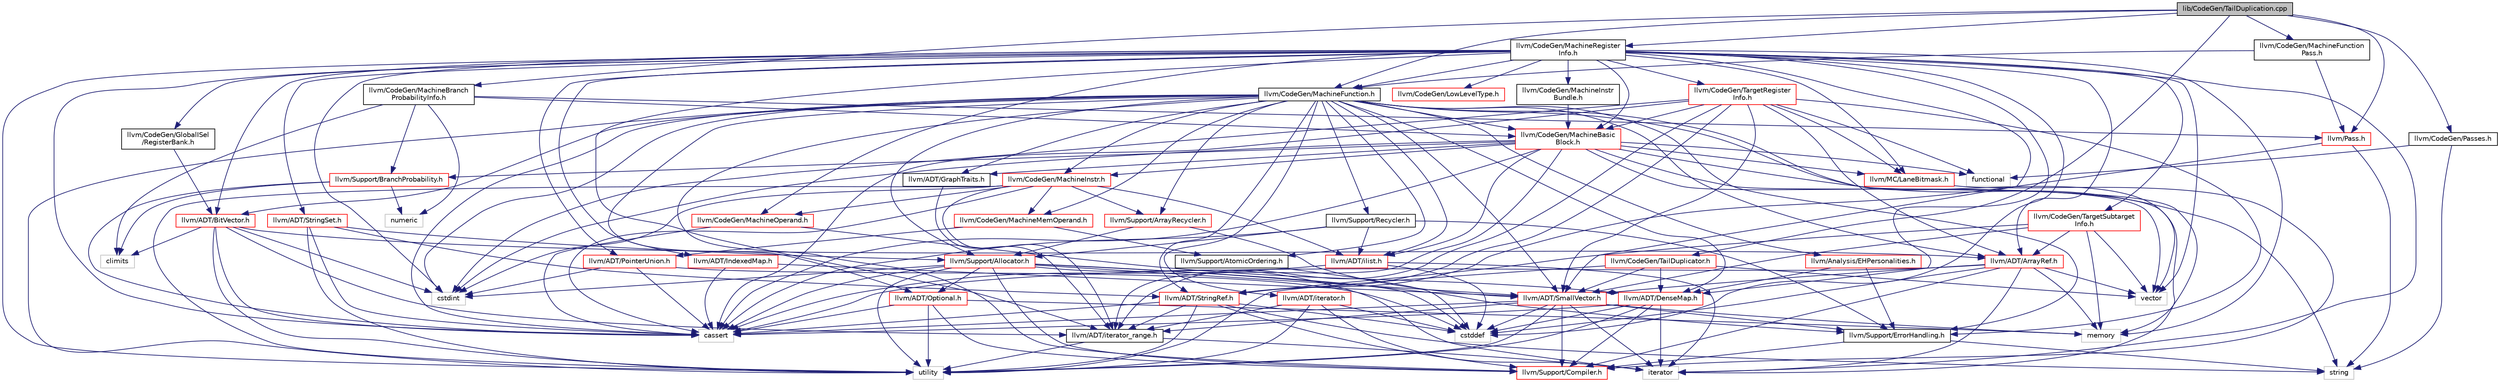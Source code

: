 digraph "lib/CodeGen/TailDuplication.cpp"
{
 // LATEX_PDF_SIZE
  bgcolor="transparent";
  edge [fontname="Helvetica",fontsize="10",labelfontname="Helvetica",labelfontsize="10"];
  node [fontname="Helvetica",fontsize="10",shape="box"];
  Node1 [label="lib/CodeGen/TailDuplication.cpp",height=0.2,width=0.4,color="black", fillcolor="grey75", style="filled", fontcolor="black",tooltip=" "];
  Node1 -> Node2 [color="midnightblue",fontsize="10",style="solid",fontname="Helvetica"];
  Node2 [label="llvm/CodeGen/MachineBranch\lProbabilityInfo.h",height=0.2,width=0.4,color="black",URL="$MachineBranchProbabilityInfo_8h.html",tooltip=" "];
  Node2 -> Node3 [color="midnightblue",fontsize="10",style="solid",fontname="Helvetica"];
  Node3 [label="llvm/CodeGen/MachineBasic\lBlock.h",height=0.2,width=0.4,color="red",URL="$MachineBasicBlock_8h.html",tooltip=" "];
  Node3 -> Node4 [color="midnightblue",fontsize="10",style="solid",fontname="Helvetica"];
  Node4 [label="llvm/ADT/GraphTraits.h",height=0.2,width=0.4,color="black",URL="$GraphTraits_8h.html",tooltip=" "];
  Node4 -> Node5 [color="midnightblue",fontsize="10",style="solid",fontname="Helvetica"];
  Node5 [label="llvm/ADT/iterator_range.h",height=0.2,width=0.4,color="black",URL="$iterator__range_8h.html",tooltip="This provides a very simple, boring adaptor for a begin and end iterator into a range type."];
  Node5 -> Node6 [color="midnightblue",fontsize="10",style="solid",fontname="Helvetica"];
  Node6 [label="iterator",height=0.2,width=0.4,color="grey75",tooltip=" "];
  Node5 -> Node7 [color="midnightblue",fontsize="10",style="solid",fontname="Helvetica"];
  Node7 [label="utility",height=0.2,width=0.4,color="grey75",tooltip=" "];
  Node3 -> Node8 [color="midnightblue",fontsize="10",style="solid",fontname="Helvetica"];
  Node8 [label="llvm/ADT/ilist.h",height=0.2,width=0.4,color="red",URL="$ilist_8h.html",tooltip=" "];
  Node8 -> Node27 [color="midnightblue",fontsize="10",style="solid",fontname="Helvetica"];
  Node27 [label="cassert",height=0.2,width=0.4,color="grey75",tooltip=" "];
  Node8 -> Node34 [color="midnightblue",fontsize="10",style="solid",fontname="Helvetica"];
  Node34 [label="cstddef",height=0.2,width=0.4,color="grey75",tooltip=" "];
  Node8 -> Node6 [color="midnightblue",fontsize="10",style="solid",fontname="Helvetica"];
  Node3 -> Node5 [color="midnightblue",fontsize="10",style="solid",fontname="Helvetica"];
  Node3 -> Node37 [color="midnightblue",fontsize="10",style="solid",fontname="Helvetica"];
  Node37 [label="llvm/CodeGen/MachineInstr.h",height=0.2,width=0.4,color="red",URL="$MachineInstr_8h.html",tooltip=" "];
  Node37 -> Node8 [color="midnightblue",fontsize="10",style="solid",fontname="Helvetica"];
  Node37 -> Node5 [color="midnightblue",fontsize="10",style="solid",fontname="Helvetica"];
  Node37 -> Node155 [color="midnightblue",fontsize="10",style="solid",fontname="Helvetica"];
  Node155 [label="llvm/CodeGen/MachineMemOperand.h",height=0.2,width=0.4,color="red",URL="$MachineMemOperand_8h.html",tooltip=" "];
  Node155 -> Node86 [color="midnightblue",fontsize="10",style="solid",fontname="Helvetica"];
  Node86 [label="llvm/ADT/PointerUnion.h",height=0.2,width=0.4,color="red",URL="$PointerUnion_8h.html",tooltip=" "];
  Node86 -> Node27 [color="midnightblue",fontsize="10",style="solid",fontname="Helvetica"];
  Node86 -> Node34 [color="midnightblue",fontsize="10",style="solid",fontname="Helvetica"];
  Node86 -> Node28 [color="midnightblue",fontsize="10",style="solid",fontname="Helvetica"];
  Node28 [label="cstdint",height=0.2,width=0.4,color="grey75",tooltip=" "];
  Node155 -> Node122 [color="midnightblue",fontsize="10",style="solid",fontname="Helvetica"];
  Node122 [label="llvm/Support/AtomicOrdering.h",height=0.2,width=0.4,color="black",URL="$AtomicOrdering_8h.html",tooltip="Atomic ordering constants."];
  Node122 -> Node34 [color="midnightblue",fontsize="10",style="solid",fontname="Helvetica"];
  Node37 -> Node162 [color="midnightblue",fontsize="10",style="solid",fontname="Helvetica"];
  Node162 [label="llvm/CodeGen/MachineOperand.h",height=0.2,width=0.4,color="red",URL="$MachineOperand_8h.html",tooltip=" "];
  Node162 -> Node69 [color="midnightblue",fontsize="10",style="solid",fontname="Helvetica"];
  Node69 [label="llvm/ADT/DenseMap.h",height=0.2,width=0.4,color="red",URL="$DenseMap_8h.html",tooltip=" "];
  Node69 -> Node23 [color="midnightblue",fontsize="10",style="solid",fontname="Helvetica"];
  Node23 [label="llvm/Support/Compiler.h",height=0.2,width=0.4,color="red",URL="$Compiler_8h.html",tooltip=" "];
  Node69 -> Node27 [color="midnightblue",fontsize="10",style="solid",fontname="Helvetica"];
  Node69 -> Node34 [color="midnightblue",fontsize="10",style="solid",fontname="Helvetica"];
  Node69 -> Node6 [color="midnightblue",fontsize="10",style="solid",fontname="Helvetica"];
  Node69 -> Node7 [color="midnightblue",fontsize="10",style="solid",fontname="Helvetica"];
  Node162 -> Node27 [color="midnightblue",fontsize="10",style="solid",fontname="Helvetica"];
  Node37 -> Node188 [color="midnightblue",fontsize="10",style="solid",fontname="Helvetica"];
  Node188 [label="llvm/Support/ArrayRecycler.h",height=0.2,width=0.4,color="red",URL="$ArrayRecycler_8h.html",tooltip=" "];
  Node188 -> Node48 [color="midnightblue",fontsize="10",style="solid",fontname="Helvetica"];
  Node48 [label="llvm/ADT/SmallVector.h",height=0.2,width=0.4,color="red",URL="$SmallVector_8h.html",tooltip=" "];
  Node48 -> Node5 [color="midnightblue",fontsize="10",style="solid",fontname="Helvetica"];
  Node48 -> Node23 [color="midnightblue",fontsize="10",style="solid",fontname="Helvetica"];
  Node48 -> Node55 [color="midnightblue",fontsize="10",style="solid",fontname="Helvetica"];
  Node55 [label="llvm/Support/ErrorHandling.h",height=0.2,width=0.4,color="black",URL="$llvm_2Support_2ErrorHandling_8h.html",tooltip=" "];
  Node55 -> Node23 [color="midnightblue",fontsize="10",style="solid",fontname="Helvetica"];
  Node55 -> Node56 [color="midnightblue",fontsize="10",style="solid",fontname="Helvetica"];
  Node56 [label="string",height=0.2,width=0.4,color="grey75",tooltip=" "];
  Node48 -> Node27 [color="midnightblue",fontsize="10",style="solid",fontname="Helvetica"];
  Node48 -> Node34 [color="midnightblue",fontsize="10",style="solid",fontname="Helvetica"];
  Node48 -> Node6 [color="midnightblue",fontsize="10",style="solid",fontname="Helvetica"];
  Node48 -> Node47 [color="midnightblue",fontsize="10",style="solid",fontname="Helvetica"];
  Node47 [label="memory",height=0.2,width=0.4,color="grey75",tooltip=" "];
  Node48 -> Node7 [color="midnightblue",fontsize="10",style="solid",fontname="Helvetica"];
  Node188 -> Node61 [color="midnightblue",fontsize="10",style="solid",fontname="Helvetica"];
  Node61 [label="llvm/Support/Allocator.h",height=0.2,width=0.4,color="red",URL="$Allocator_8h.html",tooltip="This file defines the MallocAllocator and BumpPtrAllocator interfaces."];
  Node61 -> Node45 [color="midnightblue",fontsize="10",style="solid",fontname="Helvetica"];
  Node45 [label="llvm/ADT/Optional.h",height=0.2,width=0.4,color="red",URL="$Optional_8h.html",tooltip=" "];
  Node45 -> Node23 [color="midnightblue",fontsize="10",style="solid",fontname="Helvetica"];
  Node45 -> Node27 [color="midnightblue",fontsize="10",style="solid",fontname="Helvetica"];
  Node45 -> Node47 [color="midnightblue",fontsize="10",style="solid",fontname="Helvetica"];
  Node45 -> Node7 [color="midnightblue",fontsize="10",style="solid",fontname="Helvetica"];
  Node61 -> Node48 [color="midnightblue",fontsize="10",style="solid",fontname="Helvetica"];
  Node61 -> Node23 [color="midnightblue",fontsize="10",style="solid",fontname="Helvetica"];
  Node61 -> Node55 [color="midnightblue",fontsize="10",style="solid",fontname="Helvetica"];
  Node61 -> Node27 [color="midnightblue",fontsize="10",style="solid",fontname="Helvetica"];
  Node61 -> Node34 [color="midnightblue",fontsize="10",style="solid",fontname="Helvetica"];
  Node61 -> Node28 [color="midnightblue",fontsize="10",style="solid",fontname="Helvetica"];
  Node61 -> Node6 [color="midnightblue",fontsize="10",style="solid",fontname="Helvetica"];
  Node61 -> Node7 [color="midnightblue",fontsize="10",style="solid",fontname="Helvetica"];
  Node37 -> Node27 [color="midnightblue",fontsize="10",style="solid",fontname="Helvetica"];
  Node37 -> Node28 [color="midnightblue",fontsize="10",style="solid",fontname="Helvetica"];
  Node37 -> Node7 [color="midnightblue",fontsize="10",style="solid",fontname="Helvetica"];
  Node3 -> Node180 [color="midnightblue",fontsize="10",style="solid",fontname="Helvetica"];
  Node180 [label="llvm/MC/LaneBitmask.h",height=0.2,width=0.4,color="red",URL="$LaneBitmask_8h.html",tooltip="A common definition of LaneBitmask for use in TableGen and CodeGen."];
  Node180 -> Node23 [color="midnightblue",fontsize="10",style="solid",fontname="Helvetica"];
  Node3 -> Node191 [color="midnightblue",fontsize="10",style="solid",fontname="Helvetica"];
  Node191 [label="llvm/Support/BranchProbability.h",height=0.2,width=0.4,color="red",URL="$BranchProbability_8h.html",tooltip=" "];
  Node191 -> Node27 [color="midnightblue",fontsize="10",style="solid",fontname="Helvetica"];
  Node191 -> Node52 [color="midnightblue",fontsize="10",style="solid",fontname="Helvetica"];
  Node52 [label="climits",height=0.2,width=0.4,color="grey75",tooltip=" "];
  Node191 -> Node192 [color="midnightblue",fontsize="10",style="solid",fontname="Helvetica"];
  Node192 [label="numeric",height=0.2,width=0.4,color="grey75",tooltip=" "];
  Node3 -> Node27 [color="midnightblue",fontsize="10",style="solid",fontname="Helvetica"];
  Node3 -> Node28 [color="midnightblue",fontsize="10",style="solid",fontname="Helvetica"];
  Node3 -> Node36 [color="midnightblue",fontsize="10",style="solid",fontname="Helvetica"];
  Node36 [label="functional",height=0.2,width=0.4,color="grey75",tooltip=" "];
  Node3 -> Node6 [color="midnightblue",fontsize="10",style="solid",fontname="Helvetica"];
  Node3 -> Node56 [color="midnightblue",fontsize="10",style="solid",fontname="Helvetica"];
  Node3 -> Node64 [color="midnightblue",fontsize="10",style="solid",fontname="Helvetica"];
  Node64 [label="vector",height=0.2,width=0.4,color="grey75",tooltip=" "];
  Node2 -> Node129 [color="midnightblue",fontsize="10",style="solid",fontname="Helvetica"];
  Node129 [label="llvm/Pass.h",height=0.2,width=0.4,color="red",URL="$Pass_8h.html",tooltip=" "];
  Node129 -> Node43 [color="midnightblue",fontsize="10",style="solid",fontname="Helvetica"];
  Node43 [label="llvm/ADT/StringRef.h",height=0.2,width=0.4,color="red",URL="$StringRef_8h.html",tooltip=" "];
  Node43 -> Node5 [color="midnightblue",fontsize="10",style="solid",fontname="Helvetica"];
  Node43 -> Node23 [color="midnightblue",fontsize="10",style="solid",fontname="Helvetica"];
  Node43 -> Node27 [color="midnightblue",fontsize="10",style="solid",fontname="Helvetica"];
  Node43 -> Node34 [color="midnightblue",fontsize="10",style="solid",fontname="Helvetica"];
  Node43 -> Node56 [color="midnightblue",fontsize="10",style="solid",fontname="Helvetica"];
  Node43 -> Node7 [color="midnightblue",fontsize="10",style="solid",fontname="Helvetica"];
  Node129 -> Node56 [color="midnightblue",fontsize="10",style="solid",fontname="Helvetica"];
  Node2 -> Node191 [color="midnightblue",fontsize="10",style="solid",fontname="Helvetica"];
  Node2 -> Node52 [color="midnightblue",fontsize="10",style="solid",fontname="Helvetica"];
  Node2 -> Node192 [color="midnightblue",fontsize="10",style="solid",fontname="Helvetica"];
  Node1 -> Node193 [color="midnightblue",fontsize="10",style="solid",fontname="Helvetica"];
  Node193 [label="llvm/CodeGen/MachineFunction.h",height=0.2,width=0.4,color="black",URL="$MachineFunction_8h.html",tooltip=" "];
  Node193 -> Node39 [color="midnightblue",fontsize="10",style="solid",fontname="Helvetica"];
  Node39 [label="llvm/ADT/ArrayRef.h",height=0.2,width=0.4,color="red",URL="$ArrayRef_8h.html",tooltip=" "];
  Node39 -> Node48 [color="midnightblue",fontsize="10",style="solid",fontname="Helvetica"];
  Node39 -> Node23 [color="midnightblue",fontsize="10",style="solid",fontname="Helvetica"];
  Node39 -> Node27 [color="midnightblue",fontsize="10",style="solid",fontname="Helvetica"];
  Node39 -> Node34 [color="midnightblue",fontsize="10",style="solid",fontname="Helvetica"];
  Node39 -> Node6 [color="midnightblue",fontsize="10",style="solid",fontname="Helvetica"];
  Node39 -> Node47 [color="midnightblue",fontsize="10",style="solid",fontname="Helvetica"];
  Node39 -> Node64 [color="midnightblue",fontsize="10",style="solid",fontname="Helvetica"];
  Node193 -> Node194 [color="midnightblue",fontsize="10",style="solid",fontname="Helvetica"];
  Node194 [label="llvm/ADT/BitVector.h",height=0.2,width=0.4,color="red",URL="$BitVector_8h.html",tooltip=" "];
  Node194 -> Node39 [color="midnightblue",fontsize="10",style="solid",fontname="Helvetica"];
  Node194 -> Node5 [color="midnightblue",fontsize="10",style="solid",fontname="Helvetica"];
  Node194 -> Node27 [color="midnightblue",fontsize="10",style="solid",fontname="Helvetica"];
  Node194 -> Node52 [color="midnightblue",fontsize="10",style="solid",fontname="Helvetica"];
  Node194 -> Node28 [color="midnightblue",fontsize="10",style="solid",fontname="Helvetica"];
  Node194 -> Node7 [color="midnightblue",fontsize="10",style="solid",fontname="Helvetica"];
  Node193 -> Node69 [color="midnightblue",fontsize="10",style="solid",fontname="Helvetica"];
  Node193 -> Node4 [color="midnightblue",fontsize="10",style="solid",fontname="Helvetica"];
  Node193 -> Node45 [color="midnightblue",fontsize="10",style="solid",fontname="Helvetica"];
  Node193 -> Node48 [color="midnightblue",fontsize="10",style="solid",fontname="Helvetica"];
  Node193 -> Node43 [color="midnightblue",fontsize="10",style="solid",fontname="Helvetica"];
  Node193 -> Node8 [color="midnightblue",fontsize="10",style="solid",fontname="Helvetica"];
  Node193 -> Node59 [color="midnightblue",fontsize="10",style="solid",fontname="Helvetica"];
  Node59 [label="llvm/ADT/iterator.h",height=0.2,width=0.4,color="red",URL="$iterator_8h.html",tooltip=" "];
  Node59 -> Node5 [color="midnightblue",fontsize="10",style="solid",fontname="Helvetica"];
  Node59 -> Node34 [color="midnightblue",fontsize="10",style="solid",fontname="Helvetica"];
  Node59 -> Node6 [color="midnightblue",fontsize="10",style="solid",fontname="Helvetica"];
  Node59 -> Node7 [color="midnightblue",fontsize="10",style="solid",fontname="Helvetica"];
  Node193 -> Node195 [color="midnightblue",fontsize="10",style="solid",fontname="Helvetica"];
  Node195 [label="llvm/Analysis/EHPersonalities.h",height=0.2,width=0.4,color="red",URL="$EHPersonalities_8h.html",tooltip=" "];
  Node195 -> Node69 [color="midnightblue",fontsize="10",style="solid",fontname="Helvetica"];
  Node195 -> Node55 [color="midnightblue",fontsize="10",style="solid",fontname="Helvetica"];
  Node193 -> Node3 [color="midnightblue",fontsize="10",style="solid",fontname="Helvetica"];
  Node193 -> Node37 [color="midnightblue",fontsize="10",style="solid",fontname="Helvetica"];
  Node193 -> Node155 [color="midnightblue",fontsize="10",style="solid",fontname="Helvetica"];
  Node193 -> Node61 [color="midnightblue",fontsize="10",style="solid",fontname="Helvetica"];
  Node193 -> Node188 [color="midnightblue",fontsize="10",style="solid",fontname="Helvetica"];
  Node193 -> Node122 [color="midnightblue",fontsize="10",style="solid",fontname="Helvetica"];
  Node193 -> Node23 [color="midnightblue",fontsize="10",style="solid",fontname="Helvetica"];
  Node193 -> Node55 [color="midnightblue",fontsize="10",style="solid",fontname="Helvetica"];
  Node193 -> Node196 [color="midnightblue",fontsize="10",style="solid",fontname="Helvetica"];
  Node196 [label="llvm/Support/Recycler.h",height=0.2,width=0.4,color="black",URL="$Recycler_8h.html",tooltip=" "];
  Node196 -> Node8 [color="midnightblue",fontsize="10",style="solid",fontname="Helvetica"];
  Node196 -> Node61 [color="midnightblue",fontsize="10",style="solid",fontname="Helvetica"];
  Node196 -> Node55 [color="midnightblue",fontsize="10",style="solid",fontname="Helvetica"];
  Node196 -> Node27 [color="midnightblue",fontsize="10",style="solid",fontname="Helvetica"];
  Node193 -> Node27 [color="midnightblue",fontsize="10",style="solid",fontname="Helvetica"];
  Node193 -> Node28 [color="midnightblue",fontsize="10",style="solid",fontname="Helvetica"];
  Node193 -> Node47 [color="midnightblue",fontsize="10",style="solid",fontname="Helvetica"];
  Node193 -> Node7 [color="midnightblue",fontsize="10",style="solid",fontname="Helvetica"];
  Node193 -> Node64 [color="midnightblue",fontsize="10",style="solid",fontname="Helvetica"];
  Node1 -> Node197 [color="midnightblue",fontsize="10",style="solid",fontname="Helvetica"];
  Node197 [label="llvm/CodeGen/MachineFunction\lPass.h",height=0.2,width=0.4,color="black",URL="$MachineFunctionPass_8h.html",tooltip=" "];
  Node197 -> Node193 [color="midnightblue",fontsize="10",style="solid",fontname="Helvetica"];
  Node197 -> Node129 [color="midnightblue",fontsize="10",style="solid",fontname="Helvetica"];
  Node1 -> Node198 [color="midnightblue",fontsize="10",style="solid",fontname="Helvetica"];
  Node198 [label="llvm/CodeGen/MachineRegister\lInfo.h",height=0.2,width=0.4,color="black",URL="$MachineRegisterInfo_8h.html",tooltip=" "];
  Node198 -> Node39 [color="midnightblue",fontsize="10",style="solid",fontname="Helvetica"];
  Node198 -> Node194 [color="midnightblue",fontsize="10",style="solid",fontname="Helvetica"];
  Node198 -> Node69 [color="midnightblue",fontsize="10",style="solid",fontname="Helvetica"];
  Node198 -> Node199 [color="midnightblue",fontsize="10",style="solid",fontname="Helvetica"];
  Node199 [label="llvm/ADT/IndexedMap.h",height=0.2,width=0.4,color="red",URL="$IndexedMap_8h.html",tooltip=" "];
  Node199 -> Node48 [color="midnightblue",fontsize="10",style="solid",fontname="Helvetica"];
  Node199 -> Node27 [color="midnightblue",fontsize="10",style="solid",fontname="Helvetica"];
  Node198 -> Node86 [color="midnightblue",fontsize="10",style="solid",fontname="Helvetica"];
  Node198 -> Node48 [color="midnightblue",fontsize="10",style="solid",fontname="Helvetica"];
  Node198 -> Node200 [color="midnightblue",fontsize="10",style="solid",fontname="Helvetica"];
  Node200 [label="llvm/ADT/StringSet.h",height=0.2,width=0.4,color="red",URL="$StringSet_8h.html",tooltip=" "];
  Node200 -> Node43 [color="midnightblue",fontsize="10",style="solid",fontname="Helvetica"];
  Node200 -> Node61 [color="midnightblue",fontsize="10",style="solid",fontname="Helvetica"];
  Node200 -> Node27 [color="midnightblue",fontsize="10",style="solid",fontname="Helvetica"];
  Node200 -> Node7 [color="midnightblue",fontsize="10",style="solid",fontname="Helvetica"];
  Node198 -> Node5 [color="midnightblue",fontsize="10",style="solid",fontname="Helvetica"];
  Node198 -> Node201 [color="midnightblue",fontsize="10",style="solid",fontname="Helvetica"];
  Node201 [label="llvm/CodeGen/GlobalISel\l/RegisterBank.h",height=0.2,width=0.4,color="black",URL="$RegisterBank_8h.html",tooltip=" "];
  Node201 -> Node194 [color="midnightblue",fontsize="10",style="solid",fontname="Helvetica"];
  Node198 -> Node202 [color="midnightblue",fontsize="10",style="solid",fontname="Helvetica"];
  Node202 [label="llvm/CodeGen/LowLevelType.h",height=0.2,width=0.4,color="red",URL="$LowLevelType_8h.html",tooltip=" "];
  Node198 -> Node3 [color="midnightblue",fontsize="10",style="solid",fontname="Helvetica"];
  Node198 -> Node193 [color="midnightblue",fontsize="10",style="solid",fontname="Helvetica"];
  Node198 -> Node203 [color="midnightblue",fontsize="10",style="solid",fontname="Helvetica"];
  Node203 [label="llvm/CodeGen/MachineInstr\lBundle.h",height=0.2,width=0.4,color="black",URL="$MachineInstrBundle_8h.html",tooltip=" "];
  Node203 -> Node3 [color="midnightblue",fontsize="10",style="solid",fontname="Helvetica"];
  Node198 -> Node162 [color="midnightblue",fontsize="10",style="solid",fontname="Helvetica"];
  Node198 -> Node204 [color="midnightblue",fontsize="10",style="solid",fontname="Helvetica"];
  Node204 [label="llvm/CodeGen/TargetRegister\lInfo.h",height=0.2,width=0.4,color="red",URL="$TargetRegisterInfo_8h.html",tooltip=" "];
  Node204 -> Node39 [color="midnightblue",fontsize="10",style="solid",fontname="Helvetica"];
  Node204 -> Node48 [color="midnightblue",fontsize="10",style="solid",fontname="Helvetica"];
  Node204 -> Node43 [color="midnightblue",fontsize="10",style="solid",fontname="Helvetica"];
  Node204 -> Node5 [color="midnightblue",fontsize="10",style="solid",fontname="Helvetica"];
  Node204 -> Node3 [color="midnightblue",fontsize="10",style="solid",fontname="Helvetica"];
  Node204 -> Node180 [color="midnightblue",fontsize="10",style="solid",fontname="Helvetica"];
  Node204 -> Node55 [color="midnightblue",fontsize="10",style="solid",fontname="Helvetica"];
  Node204 -> Node27 [color="midnightblue",fontsize="10",style="solid",fontname="Helvetica"];
  Node204 -> Node28 [color="midnightblue",fontsize="10",style="solid",fontname="Helvetica"];
  Node204 -> Node36 [color="midnightblue",fontsize="10",style="solid",fontname="Helvetica"];
  Node198 -> Node205 [color="midnightblue",fontsize="10",style="solid",fontname="Helvetica"];
  Node205 [label="llvm/CodeGen/TargetSubtarget\lInfo.h",height=0.2,width=0.4,color="red",URL="$TargetSubtargetInfo_8h.html",tooltip=" "];
  Node205 -> Node39 [color="midnightblue",fontsize="10",style="solid",fontname="Helvetica"];
  Node205 -> Node48 [color="midnightblue",fontsize="10",style="solid",fontname="Helvetica"];
  Node205 -> Node43 [color="midnightblue",fontsize="10",style="solid",fontname="Helvetica"];
  Node205 -> Node47 [color="midnightblue",fontsize="10",style="solid",fontname="Helvetica"];
  Node205 -> Node64 [color="midnightblue",fontsize="10",style="solid",fontname="Helvetica"];
  Node198 -> Node180 [color="midnightblue",fontsize="10",style="solid",fontname="Helvetica"];
  Node198 -> Node27 [color="midnightblue",fontsize="10",style="solid",fontname="Helvetica"];
  Node198 -> Node34 [color="midnightblue",fontsize="10",style="solid",fontname="Helvetica"];
  Node198 -> Node28 [color="midnightblue",fontsize="10",style="solid",fontname="Helvetica"];
  Node198 -> Node6 [color="midnightblue",fontsize="10",style="solid",fontname="Helvetica"];
  Node198 -> Node47 [color="midnightblue",fontsize="10",style="solid",fontname="Helvetica"];
  Node198 -> Node7 [color="midnightblue",fontsize="10",style="solid",fontname="Helvetica"];
  Node198 -> Node64 [color="midnightblue",fontsize="10",style="solid",fontname="Helvetica"];
  Node1 -> Node210 [color="midnightblue",fontsize="10",style="solid",fontname="Helvetica"];
  Node210 [label="llvm/CodeGen/Passes.h",height=0.2,width=0.4,color="black",URL="$CodeGen_2Passes_8h.html",tooltip=" "];
  Node210 -> Node36 [color="midnightblue",fontsize="10",style="solid",fontname="Helvetica"];
  Node210 -> Node56 [color="midnightblue",fontsize="10",style="solid",fontname="Helvetica"];
  Node1 -> Node215 [color="midnightblue",fontsize="10",style="solid",fontname="Helvetica"];
  Node215 [label="llvm/CodeGen/TailDuplicator.h",height=0.2,width=0.4,color="red",URL="$TailDuplicator_8h.html",tooltip=" "];
  Node215 -> Node69 [color="midnightblue",fontsize="10",style="solid",fontname="Helvetica"];
  Node215 -> Node48 [color="midnightblue",fontsize="10",style="solid",fontname="Helvetica"];
  Node215 -> Node7 [color="midnightblue",fontsize="10",style="solid",fontname="Helvetica"];
  Node215 -> Node64 [color="midnightblue",fontsize="10",style="solid",fontname="Helvetica"];
  Node1 -> Node129 [color="midnightblue",fontsize="10",style="solid",fontname="Helvetica"];
}
